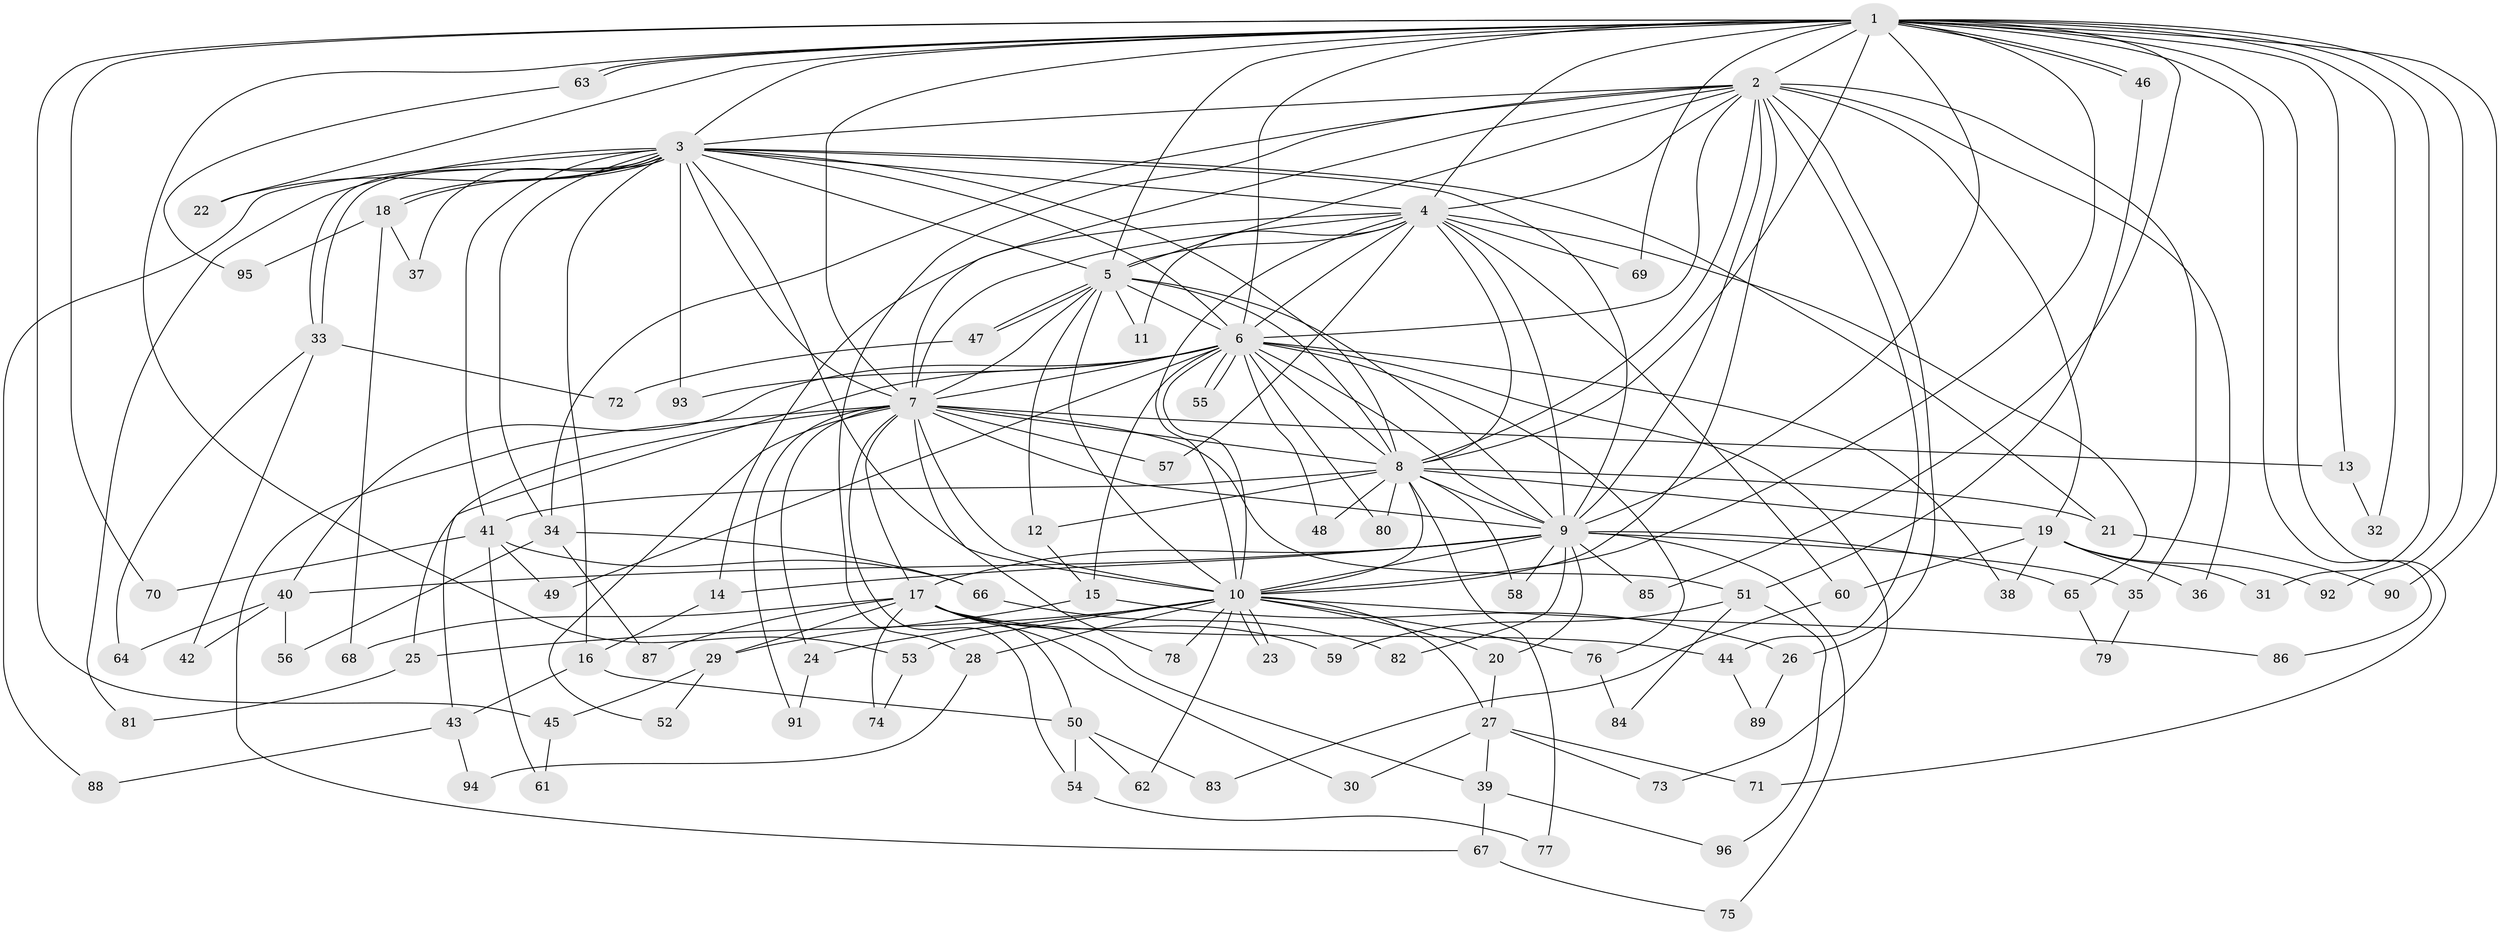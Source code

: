 // coarse degree distribution, {29: 0.014084507042253521, 12: 0.014084507042253521, 25: 0.028169014084507043, 11: 0.014084507042253521, 21: 0.014084507042253521, 15: 0.014084507042253521, 2: 0.4507042253521127, 3: 0.23943661971830985, 5: 0.07042253521126761, 6: 0.056338028169014086, 4: 0.056338028169014086, 1: 0.028169014084507043}
// Generated by graph-tools (version 1.1) at 2025/41/03/06/25 10:41:40]
// undirected, 96 vertices, 217 edges
graph export_dot {
graph [start="1"]
  node [color=gray90,style=filled];
  1;
  2;
  3;
  4;
  5;
  6;
  7;
  8;
  9;
  10;
  11;
  12;
  13;
  14;
  15;
  16;
  17;
  18;
  19;
  20;
  21;
  22;
  23;
  24;
  25;
  26;
  27;
  28;
  29;
  30;
  31;
  32;
  33;
  34;
  35;
  36;
  37;
  38;
  39;
  40;
  41;
  42;
  43;
  44;
  45;
  46;
  47;
  48;
  49;
  50;
  51;
  52;
  53;
  54;
  55;
  56;
  57;
  58;
  59;
  60;
  61;
  62;
  63;
  64;
  65;
  66;
  67;
  68;
  69;
  70;
  71;
  72;
  73;
  74;
  75;
  76;
  77;
  78;
  79;
  80;
  81;
  82;
  83;
  84;
  85;
  86;
  87;
  88;
  89;
  90;
  91;
  92;
  93;
  94;
  95;
  96;
  1 -- 2;
  1 -- 3;
  1 -- 4;
  1 -- 5;
  1 -- 6;
  1 -- 7;
  1 -- 8;
  1 -- 9;
  1 -- 10;
  1 -- 13;
  1 -- 22;
  1 -- 31;
  1 -- 32;
  1 -- 45;
  1 -- 46;
  1 -- 46;
  1 -- 53;
  1 -- 63;
  1 -- 63;
  1 -- 69;
  1 -- 70;
  1 -- 71;
  1 -- 85;
  1 -- 86;
  1 -- 90;
  1 -- 92;
  2 -- 3;
  2 -- 4;
  2 -- 5;
  2 -- 6;
  2 -- 7;
  2 -- 8;
  2 -- 9;
  2 -- 10;
  2 -- 19;
  2 -- 26;
  2 -- 28;
  2 -- 34;
  2 -- 35;
  2 -- 36;
  2 -- 44;
  3 -- 4;
  3 -- 5;
  3 -- 6;
  3 -- 7;
  3 -- 8;
  3 -- 9;
  3 -- 10;
  3 -- 16;
  3 -- 18;
  3 -- 18;
  3 -- 21;
  3 -- 22;
  3 -- 33;
  3 -- 33;
  3 -- 34;
  3 -- 37;
  3 -- 41;
  3 -- 81;
  3 -- 88;
  3 -- 93;
  4 -- 5;
  4 -- 6;
  4 -- 7;
  4 -- 8;
  4 -- 9;
  4 -- 10;
  4 -- 11;
  4 -- 14;
  4 -- 57;
  4 -- 60;
  4 -- 65;
  4 -- 69;
  5 -- 6;
  5 -- 7;
  5 -- 8;
  5 -- 9;
  5 -- 10;
  5 -- 11;
  5 -- 12;
  5 -- 47;
  5 -- 47;
  6 -- 7;
  6 -- 8;
  6 -- 9;
  6 -- 10;
  6 -- 15;
  6 -- 38;
  6 -- 40;
  6 -- 43;
  6 -- 48;
  6 -- 49;
  6 -- 55;
  6 -- 55;
  6 -- 73;
  6 -- 76;
  6 -- 80;
  6 -- 93;
  7 -- 8;
  7 -- 9;
  7 -- 10;
  7 -- 13;
  7 -- 17;
  7 -- 24;
  7 -- 25;
  7 -- 51;
  7 -- 52;
  7 -- 54;
  7 -- 57;
  7 -- 67;
  7 -- 78;
  7 -- 91;
  8 -- 9;
  8 -- 10;
  8 -- 12;
  8 -- 19;
  8 -- 21;
  8 -- 41;
  8 -- 48;
  8 -- 58;
  8 -- 77;
  8 -- 80;
  9 -- 10;
  9 -- 14;
  9 -- 17;
  9 -- 20;
  9 -- 35;
  9 -- 40;
  9 -- 58;
  9 -- 65;
  9 -- 75;
  9 -- 82;
  9 -- 85;
  10 -- 20;
  10 -- 23;
  10 -- 23;
  10 -- 24;
  10 -- 25;
  10 -- 27;
  10 -- 28;
  10 -- 53;
  10 -- 62;
  10 -- 76;
  10 -- 78;
  10 -- 86;
  12 -- 15;
  13 -- 32;
  14 -- 16;
  15 -- 26;
  15 -- 29;
  16 -- 43;
  16 -- 50;
  17 -- 29;
  17 -- 30;
  17 -- 39;
  17 -- 44;
  17 -- 50;
  17 -- 59;
  17 -- 68;
  17 -- 74;
  17 -- 87;
  18 -- 37;
  18 -- 68;
  18 -- 95;
  19 -- 31;
  19 -- 36;
  19 -- 38;
  19 -- 60;
  19 -- 92;
  20 -- 27;
  21 -- 90;
  24 -- 91;
  25 -- 81;
  26 -- 89;
  27 -- 30;
  27 -- 39;
  27 -- 71;
  27 -- 73;
  28 -- 94;
  29 -- 45;
  29 -- 52;
  33 -- 42;
  33 -- 64;
  33 -- 72;
  34 -- 56;
  34 -- 66;
  34 -- 87;
  35 -- 79;
  39 -- 67;
  39 -- 96;
  40 -- 42;
  40 -- 56;
  40 -- 64;
  41 -- 49;
  41 -- 61;
  41 -- 66;
  41 -- 70;
  43 -- 88;
  43 -- 94;
  44 -- 89;
  45 -- 61;
  46 -- 51;
  47 -- 72;
  50 -- 54;
  50 -- 62;
  50 -- 83;
  51 -- 59;
  51 -- 84;
  51 -- 96;
  53 -- 74;
  54 -- 77;
  60 -- 83;
  63 -- 95;
  65 -- 79;
  66 -- 82;
  67 -- 75;
  76 -- 84;
}
